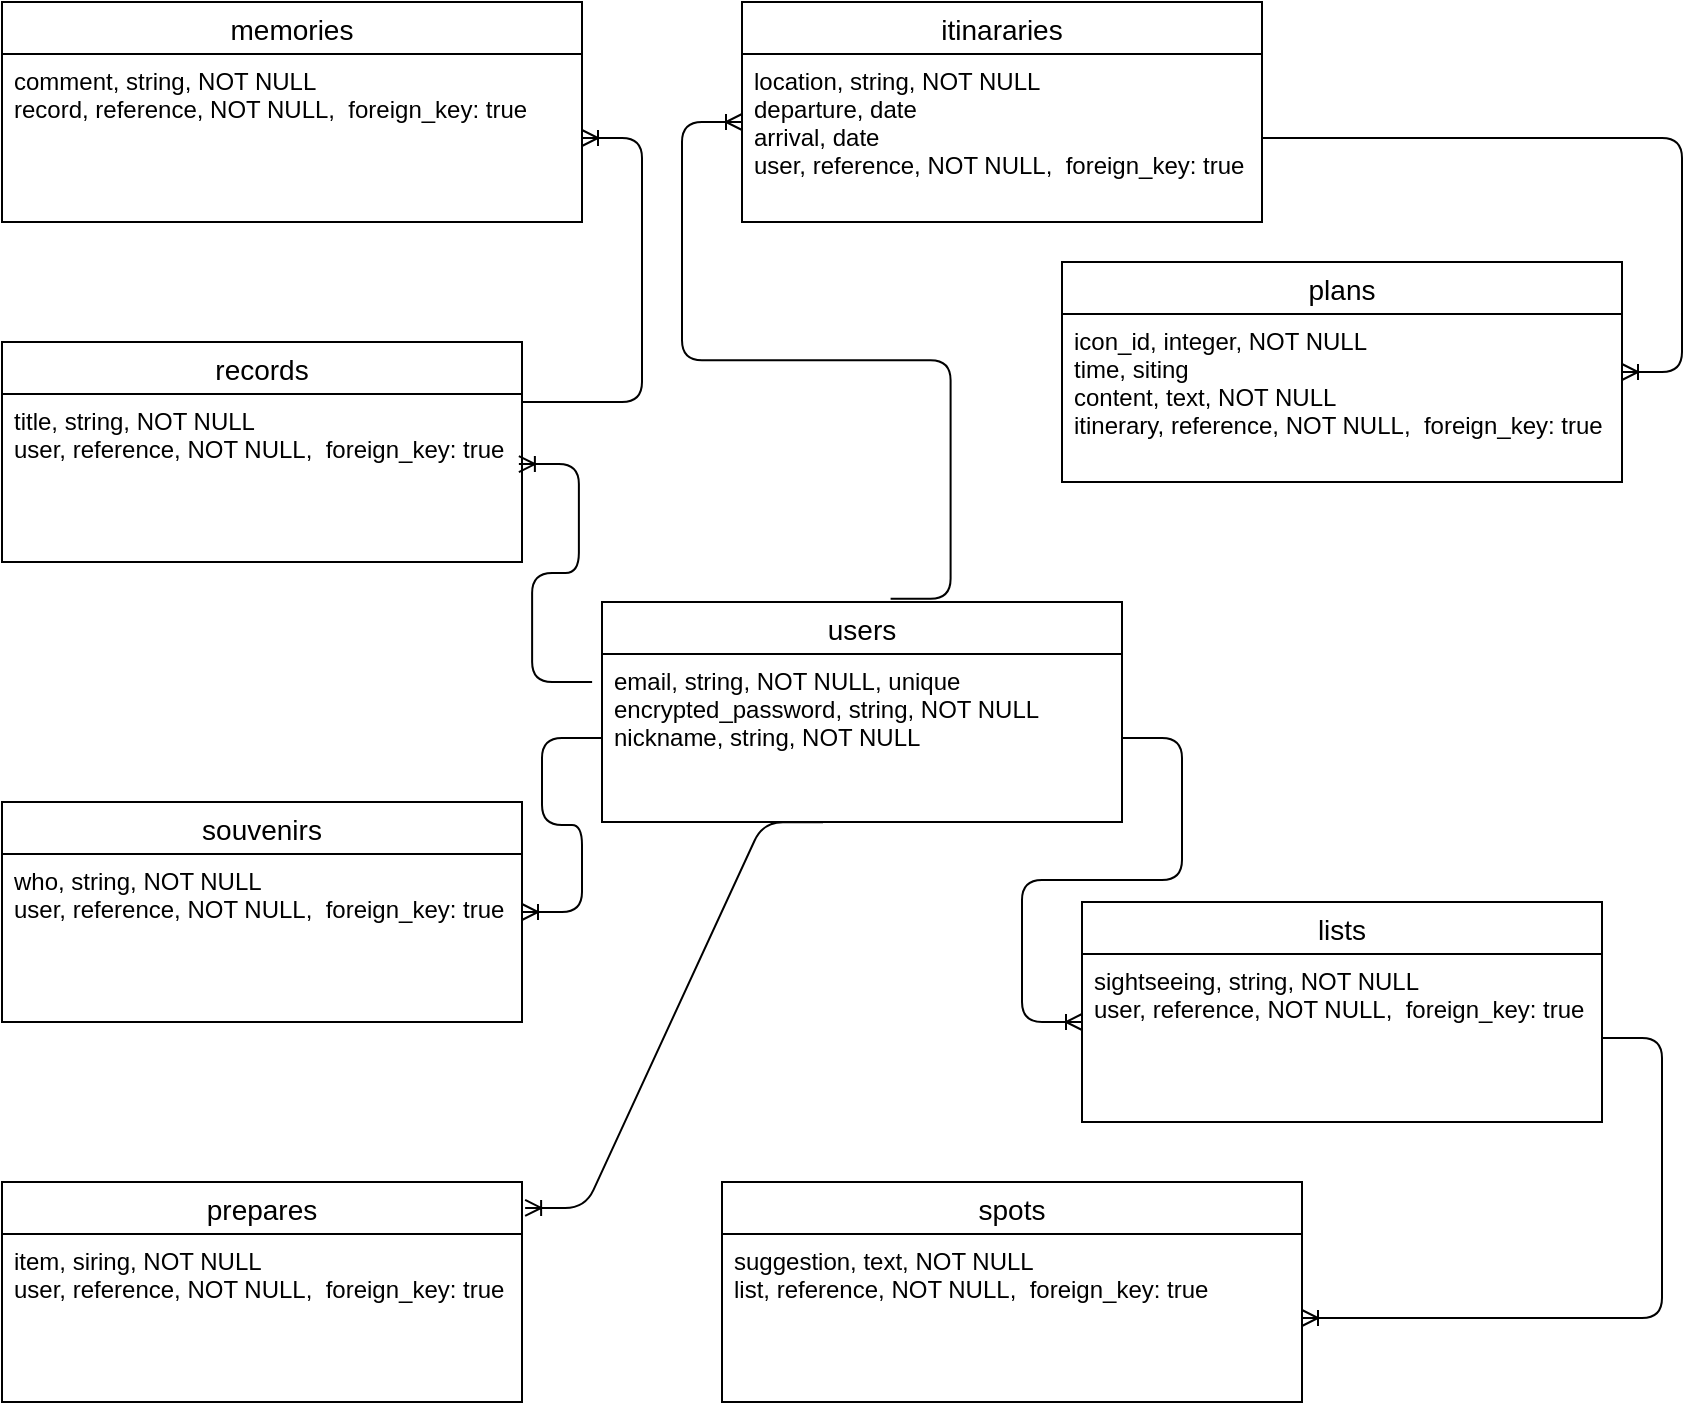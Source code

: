 <mxfile>
    <diagram id="eTFFz_wCNvbN2RSVKs7Y" name="ページ1">
        <mxGraphModel dx="756" dy="647" grid="1" gridSize="10" guides="1" tooltips="1" connect="1" arrows="1" fold="1" page="1" pageScale="1" pageWidth="850" pageHeight="1100" math="0" shadow="0">
            <root>
                <mxCell id="0"/>
                <mxCell id="1" parent="0"/>
                <mxCell id="15" value="users" style="swimlane;fontStyle=0;childLayout=stackLayout;horizontal=1;startSize=26;horizontalStack=0;resizeParent=1;resizeParentMax=0;resizeLast=0;collapsible=1;marginBottom=0;align=center;fontSize=14;" parent="1" vertex="1">
                    <mxGeometry x="300" y="310" width="260" height="110" as="geometry"/>
                </mxCell>
                <mxCell id="16" value="email, string, NOT NULL, unique&#10;encrypted_password, string, NOT NULL&#10;nickname, string, NOT NULL" style="text;strokeColor=none;fillColor=none;spacingLeft=4;spacingRight=4;overflow=hidden;rotatable=0;points=[[0,0.5],[1,0.5]];portConstraint=eastwest;fontSize=12;" parent="15" vertex="1">
                    <mxGeometry y="26" width="260" height="84" as="geometry"/>
                </mxCell>
                <mxCell id="20" value="itinararies" style="swimlane;fontStyle=0;childLayout=stackLayout;horizontal=1;startSize=26;horizontalStack=0;resizeParent=1;resizeParentMax=0;resizeLast=0;collapsible=1;marginBottom=0;align=center;fontSize=14;" parent="1" vertex="1">
                    <mxGeometry x="370" y="10" width="260" height="110" as="geometry"/>
                </mxCell>
                <mxCell id="21" value="location, string, NOT NULL&#10;departure, date&#10;arrival, date&#10;user, reference, NOT NULL,  foreign_key: true" style="text;strokeColor=none;fillColor=none;spacingLeft=4;spacingRight=4;overflow=hidden;rotatable=0;points=[[0,0.5],[1,0.5]];portConstraint=eastwest;fontSize=12;" parent="20" vertex="1">
                    <mxGeometry y="26" width="260" height="84" as="geometry"/>
                </mxCell>
                <mxCell id="22" value="memories" style="swimlane;fontStyle=0;childLayout=stackLayout;horizontal=1;startSize=26;horizontalStack=0;resizeParent=1;resizeParentMax=0;resizeLast=0;collapsible=1;marginBottom=0;align=center;fontSize=14;" parent="1" vertex="1">
                    <mxGeometry y="10" width="290" height="110" as="geometry"/>
                </mxCell>
                <mxCell id="23" value="comment, string, NOT NULL&#10;record, reference, NOT NULL,  foreign_key: true" style="text;strokeColor=none;fillColor=none;spacingLeft=4;spacingRight=4;overflow=hidden;rotatable=0;points=[[0,0.5],[1,0.5]];portConstraint=eastwest;fontSize=12;" parent="22" vertex="1">
                    <mxGeometry y="26" width="290" height="84" as="geometry"/>
                </mxCell>
                <mxCell id="24" value="records" style="swimlane;fontStyle=0;childLayout=stackLayout;horizontal=1;startSize=26;horizontalStack=0;resizeParent=1;resizeParentMax=0;resizeLast=0;collapsible=1;marginBottom=0;align=center;fontSize=14;" parent="1" vertex="1">
                    <mxGeometry y="180" width="260" height="110" as="geometry"/>
                </mxCell>
                <mxCell id="25" value="title, string, NOT NULL&#10;user, reference, NOT NULL,  foreign_key: true" style="text;strokeColor=none;fillColor=none;spacingLeft=4;spacingRight=4;overflow=hidden;rotatable=0;points=[[0,0.5],[1,0.5]];portConstraint=eastwest;fontSize=12;" parent="24" vertex="1">
                    <mxGeometry y="26" width="260" height="84" as="geometry"/>
                </mxCell>
                <mxCell id="26" value="souvenirs" style="swimlane;fontStyle=0;childLayout=stackLayout;horizontal=1;startSize=26;horizontalStack=0;resizeParent=1;resizeParentMax=0;resizeLast=0;collapsible=1;marginBottom=0;align=center;fontSize=14;" parent="1" vertex="1">
                    <mxGeometry y="410" width="260" height="110" as="geometry"/>
                </mxCell>
                <mxCell id="27" value="who, string, NOT NULL&#10;user, reference, NOT NULL,  foreign_key: true" style="text;strokeColor=none;fillColor=none;spacingLeft=4;spacingRight=4;overflow=hidden;rotatable=0;points=[[0,0.5],[1,0.5]];portConstraint=eastwest;fontSize=12;" parent="26" vertex="1">
                    <mxGeometry y="26" width="260" height="84" as="geometry"/>
                </mxCell>
                <mxCell id="28" value="prepares" style="swimlane;fontStyle=0;childLayout=stackLayout;horizontal=1;startSize=26;horizontalStack=0;resizeParent=1;resizeParentMax=0;resizeLast=0;collapsible=1;marginBottom=0;align=center;fontSize=14;" parent="1" vertex="1">
                    <mxGeometry y="600" width="260" height="110" as="geometry"/>
                </mxCell>
                <mxCell id="29" value="item, siring, NOT NULL&#10;user, reference, NOT NULL,  foreign_key: true" style="text;strokeColor=none;fillColor=none;spacingLeft=4;spacingRight=4;overflow=hidden;rotatable=0;points=[[0,0.5],[1,0.5]];portConstraint=eastwest;fontSize=12;" parent="28" vertex="1">
                    <mxGeometry y="26" width="260" height="84" as="geometry"/>
                </mxCell>
                <mxCell id="30" value="spots" style="swimlane;fontStyle=0;childLayout=stackLayout;horizontal=1;startSize=26;horizontalStack=0;resizeParent=1;resizeParentMax=0;resizeLast=0;collapsible=1;marginBottom=0;align=center;fontSize=14;" parent="1" vertex="1">
                    <mxGeometry x="360" y="600" width="290" height="110" as="geometry"/>
                </mxCell>
                <mxCell id="31" value="suggestion, text, NOT NULL&#10;list, reference, NOT NULL,  foreign_key: true" style="text;strokeColor=none;fillColor=none;spacingLeft=4;spacingRight=4;overflow=hidden;rotatable=0;points=[[0,0.5],[1,0.5]];portConstraint=eastwest;fontSize=12;" parent="30" vertex="1">
                    <mxGeometry y="26" width="290" height="84" as="geometry"/>
                </mxCell>
                <mxCell id="32" value="lists" style="swimlane;fontStyle=0;childLayout=stackLayout;horizontal=1;startSize=26;horizontalStack=0;resizeParent=1;resizeParentMax=0;resizeLast=0;collapsible=1;marginBottom=0;align=center;fontSize=14;" parent="1" vertex="1">
                    <mxGeometry x="540" y="460" width="260" height="110" as="geometry"/>
                </mxCell>
                <mxCell id="33" value="sightseeing, string, NOT NULL&#10;user, reference, NOT NULL,  foreign_key: true" style="text;strokeColor=none;fillColor=none;spacingLeft=4;spacingRight=4;overflow=hidden;rotatable=0;points=[[0,0.5],[1,0.5]];portConstraint=eastwest;fontSize=12;" parent="32" vertex="1">
                    <mxGeometry y="26" width="260" height="84" as="geometry"/>
                </mxCell>
                <mxCell id="34" value="plans" style="swimlane;fontStyle=0;childLayout=stackLayout;horizontal=1;startSize=26;horizontalStack=0;resizeParent=1;resizeParentMax=0;resizeLast=0;collapsible=1;marginBottom=0;align=center;fontSize=14;" parent="1" vertex="1">
                    <mxGeometry x="530" y="140" width="280" height="110" as="geometry"/>
                </mxCell>
                <mxCell id="35" value="icon_id, integer, NOT NULL&#10;time, siting&#10;content, text, NOT NULL&#10;itinerary, reference, NOT NULL,  foreign_key: true" style="text;strokeColor=none;fillColor=none;spacingLeft=4;spacingRight=4;overflow=hidden;rotatable=0;points=[[0,0.5],[1,0.5]];portConstraint=eastwest;fontSize=12;" parent="34" vertex="1">
                    <mxGeometry y="26" width="280" height="84" as="geometry"/>
                </mxCell>
                <mxCell id="37" value="" style="edgeStyle=entityRelationEdgeStyle;fontSize=12;html=1;endArrow=ERoneToMany;entryX=1.006;entryY=0.118;entryDx=0;entryDy=0;entryPerimeter=0;exitX=0.425;exitY=1.002;exitDx=0;exitDy=0;exitPerimeter=0;" parent="1" source="16" target="28" edge="1">
                    <mxGeometry width="100" height="100" relative="1" as="geometry">
                        <mxPoint x="341" y="380" as="sourcePoint"/>
                        <mxPoint x="310" y="520" as="targetPoint"/>
                    </mxGeometry>
                </mxCell>
                <mxCell id="38" value="" style="edgeStyle=entityRelationEdgeStyle;fontSize=12;html=1;endArrow=ERoneToMany;exitX=0;exitY=0.5;exitDx=0;exitDy=0;" parent="1" source="16" target="26" edge="1">
                    <mxGeometry width="100" height="100" relative="1" as="geometry">
                        <mxPoint x="339.04" y="380" as="sourcePoint"/>
                        <mxPoint x="320.0" y="541" as="targetPoint"/>
                    </mxGeometry>
                </mxCell>
                <mxCell id="39" value="" style="edgeStyle=entityRelationEdgeStyle;fontSize=12;html=1;endArrow=ERoneToMany;entryX=1;entryY=0.5;entryDx=0;entryDy=0;" parent="1" source="33" target="31" edge="1">
                    <mxGeometry width="100" height="100" relative="1" as="geometry">
                        <mxPoint x="770" y="450" as="sourcePoint"/>
                        <mxPoint x="760" y="622" as="targetPoint"/>
                    </mxGeometry>
                </mxCell>
                <mxCell id="40" value="" style="edgeStyle=entityRelationEdgeStyle;fontSize=12;html=1;endArrow=ERoneToMany;exitX=1;exitY=0.5;exitDx=0;exitDy=0;" parent="1" source="21" target="34" edge="1">
                    <mxGeometry width="100" height="100" relative="1" as="geometry">
                        <mxPoint x="500" y="300" as="sourcePoint"/>
                        <mxPoint x="600" y="200" as="targetPoint"/>
                    </mxGeometry>
                </mxCell>
                <mxCell id="41" value="" style="edgeStyle=entityRelationEdgeStyle;fontSize=12;html=1;endArrow=ERoneToMany;exitX=1;exitY=0.5;exitDx=0;exitDy=0;" parent="1" source="16" edge="1">
                    <mxGeometry width="100" height="100" relative="1" as="geometry">
                        <mxPoint x="510" y="560" as="sourcePoint"/>
                        <mxPoint x="540" y="520" as="targetPoint"/>
                    </mxGeometry>
                </mxCell>
                <mxCell id="42" value="" style="edgeStyle=entityRelationEdgeStyle;fontSize=12;html=1;endArrow=ERoneToMany;exitX=0.555;exitY=-0.015;exitDx=0;exitDy=0;exitPerimeter=0;" parent="1" source="15" edge="1">
                    <mxGeometry width="100" height="100" relative="1" as="geometry">
                        <mxPoint x="510" y="300" as="sourcePoint"/>
                        <mxPoint x="370" y="70" as="targetPoint"/>
                    </mxGeometry>
                </mxCell>
                <mxCell id="43" value="" style="edgeStyle=entityRelationEdgeStyle;fontSize=12;html=1;endArrow=ERoneToMany;" parent="1" target="23" edge="1">
                    <mxGeometry width="100" height="100" relative="1" as="geometry">
                        <mxPoint x="260" y="210" as="sourcePoint"/>
                        <mxPoint x="180" y="100" as="targetPoint"/>
                    </mxGeometry>
                </mxCell>
                <mxCell id="44" value="" style="edgeStyle=entityRelationEdgeStyle;fontSize=12;html=1;endArrow=ERoneToMany;entryX=0.994;entryY=0.417;entryDx=0;entryDy=0;entryPerimeter=0;exitX=-0.019;exitY=0.167;exitDx=0;exitDy=0;exitPerimeter=0;" parent="1" source="16" target="25" edge="1">
                    <mxGeometry width="100" height="100" relative="1" as="geometry">
                        <mxPoint x="280" y="330" as="sourcePoint"/>
                        <mxPoint x="250" y="240" as="targetPoint"/>
                    </mxGeometry>
                </mxCell>
            </root>
        </mxGraphModel>
    </diagram>
</mxfile>